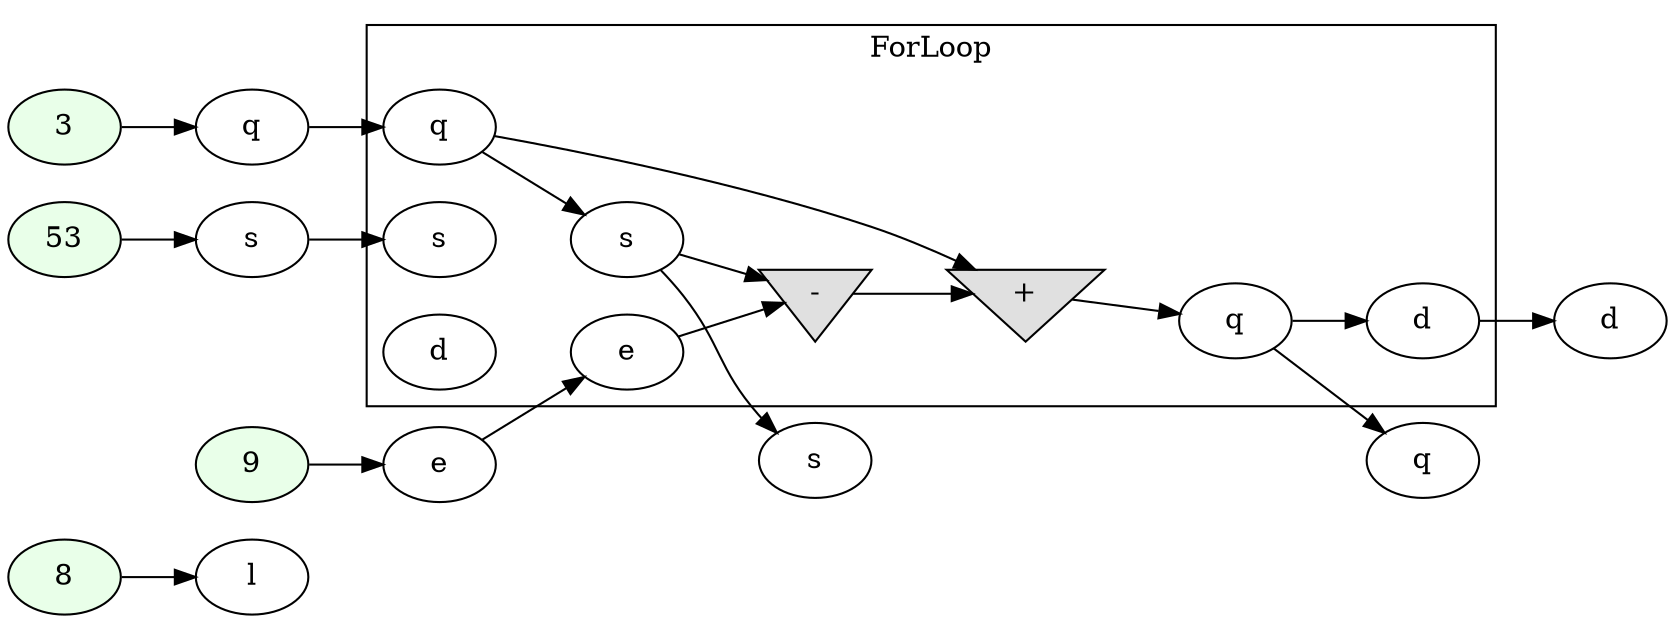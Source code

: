 digraph G
{
rankdir=LR;
	node_1 [ label = "8", style=filled, fillcolor="#E9FFE9" ]
	node_2 [ label = "l" ]
	node_3 [ label = "3", style=filled, fillcolor="#E9FFE9" ]
	node_4 [ label = "q" ]
	node_5 [ label = "53", style=filled, fillcolor="#E9FFE9" ]
	node_6 [ label = "s" ]
	node_7 [ label = "9", style=filled, fillcolor="#E9FFE9" ]
	node_8 [ label = "e" ]
	node_27 [ label = "s" ]
	node_28 [ label = "q" ]
	node_29 [ label = "d" ]
subgraph cluster_1 {
label = "ForLoop";
	node_18 [ label = "s" ]
	node_19 [ label = "q" ]
	node_20 [ label = "s" ]
	node_21 [ label = "e" ]
	node_22 [ label = "-", shape=invtriangle, style=filled, fillcolor="#E0E0E0" ]
	node_23 [ label = "+", shape=invtriangle, style=filled, fillcolor="#E0E0E0" ]
	node_24 [ label = "q" ]
	node_25 [ label = "d" ]
	node_26 [ label = "d" ]
}
	node_1 -> node_2
	node_3 -> node_4
	node_4 -> node_19
	node_5 -> node_6
	node_6 -> node_18
	node_7 -> node_8
	node_8 -> node_21
	node_19 -> node_20
	node_19 -> node_23
	node_20 -> node_22
	node_20 -> node_27
	node_21 -> node_22
	node_22 -> node_23
	node_23 -> node_24
	node_24 -> node_26
	node_24 -> node_28
	node_26 -> node_29
}
